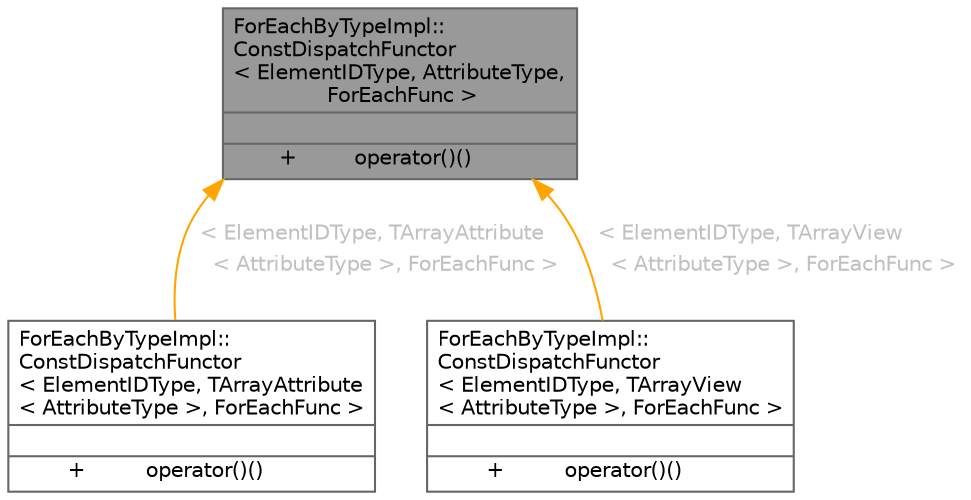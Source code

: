 digraph "ForEachByTypeImpl::ConstDispatchFunctor&lt; ElementIDType, AttributeType, ForEachFunc &gt;"
{
 // INTERACTIVE_SVG=YES
 // LATEX_PDF_SIZE
  bgcolor="transparent";
  edge [fontname=Helvetica,fontsize=10,labelfontname=Helvetica,labelfontsize=10];
  node [fontname=Helvetica,fontsize=10,shape=box,height=0.2,width=0.4];
  Node1 [id="Node000001",shape=plain,label=<<TABLE CELLBORDER="0" BORDER="1"><TR><TD COLSPAN="2" CELLPADDING="1" CELLSPACING="0">ForEachByTypeImpl::<BR ALIGN="LEFT"/>ConstDispatchFunctor<BR ALIGN="LEFT"/>&lt; ElementIDType, AttributeType,<BR ALIGN="LEFT"/> ForEachFunc &gt;</TD></TR>
<HR/>
<TR><TD COLSPAN="2" CELLPADDING="1" CELLSPACING="0">&nbsp;</TD></TR>
<HR/>
<TR><TD VALIGN="top" CELLPADDING="1" CELLSPACING="0">+</TD><TD VALIGN="top" ALIGN="LEFT" CELLPADDING="1" CELLSPACING="0">operator()()<BR ALIGN="LEFT"/></TD></TR>
</TABLE>>
,height=0.2,width=0.4,color="gray40", fillcolor="grey60", style="filled", fontcolor="black",tooltip=" "];
  Node1 -> Node2 [id="edge1_Node000001_Node000002",dir="back",color="orange",style="solid",tooltip=" ",label=<<TABLE CELLBORDER="0" BORDER="0"><TR><TD VALIGN="top" ALIGN="LEFT" CELLPADDING="1" CELLSPACING="0">&lt; ElementIDType, TArrayAttribute</TD></TR>
<TR><TD VALIGN="top" ALIGN="LEFT" CELLPADDING="1" CELLSPACING="0">&nbsp;&nbsp;&lt; AttributeType &gt;, ForEachFunc &gt;</TD></TR>
</TABLE>> ,fontcolor="grey" ];
  Node2 [id="Node000002",shape=plain,label=<<TABLE CELLBORDER="0" BORDER="1"><TR><TD COLSPAN="2" CELLPADDING="1" CELLSPACING="0">ForEachByTypeImpl::<BR ALIGN="LEFT"/>ConstDispatchFunctor<BR ALIGN="LEFT"/>&lt; ElementIDType, TArrayAttribute<BR ALIGN="LEFT"/>&lt; AttributeType &gt;, ForEachFunc &gt;</TD></TR>
<HR/>
<TR><TD COLSPAN="2" CELLPADDING="1" CELLSPACING="0">&nbsp;</TD></TR>
<HR/>
<TR><TD VALIGN="top" CELLPADDING="1" CELLSPACING="0">+</TD><TD VALIGN="top" ALIGN="LEFT" CELLPADDING="1" CELLSPACING="0">operator()()<BR ALIGN="LEFT"/></TD></TR>
</TABLE>>
,height=0.2,width=0.4,color="gray40", fillcolor="white", style="filled",URL="$d1/d3b/structForEachByTypeImpl_1_1ConstDispatchFunctor_3_01ElementIDType_00_01TArrayAttribute_3_01Attrib504d13ef3910e3ca220f296ec58649a.html",tooltip=" "];
  Node1 -> Node3 [id="edge2_Node000001_Node000003",dir="back",color="orange",style="solid",tooltip=" ",label=<<TABLE CELLBORDER="0" BORDER="0"><TR><TD VALIGN="top" ALIGN="LEFT" CELLPADDING="1" CELLSPACING="0">&lt; ElementIDType, TArrayView</TD></TR>
<TR><TD VALIGN="top" ALIGN="LEFT" CELLPADDING="1" CELLSPACING="0">&nbsp;&nbsp;&lt; AttributeType &gt;, ForEachFunc &gt;</TD></TR>
</TABLE>> ,fontcolor="grey" ];
  Node3 [id="Node000003",shape=plain,label=<<TABLE CELLBORDER="0" BORDER="1"><TR><TD COLSPAN="2" CELLPADDING="1" CELLSPACING="0">ForEachByTypeImpl::<BR ALIGN="LEFT"/>ConstDispatchFunctor<BR ALIGN="LEFT"/>&lt; ElementIDType, TArrayView<BR ALIGN="LEFT"/>&lt; AttributeType &gt;, ForEachFunc &gt;</TD></TR>
<HR/>
<TR><TD COLSPAN="2" CELLPADDING="1" CELLSPACING="0">&nbsp;</TD></TR>
<HR/>
<TR><TD VALIGN="top" CELLPADDING="1" CELLSPACING="0">+</TD><TD VALIGN="top" ALIGN="LEFT" CELLPADDING="1" CELLSPACING="0">operator()()<BR ALIGN="LEFT"/></TD></TR>
</TABLE>>
,height=0.2,width=0.4,color="gray40", fillcolor="white", style="filled",URL="$d8/d39/structForEachByTypeImpl_1_1ConstDispatchFunctor_3_01ElementIDType_00_01TArrayView_3_01AttributeType_01_4_00_01ForEachFunc_01_4.html",tooltip=" "];
}
